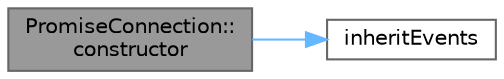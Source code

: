 digraph "PromiseConnection::constructor"
{
 // INTERACTIVE_SVG=YES
 // LATEX_PDF_SIZE
  bgcolor="transparent";
  edge [fontname=Helvetica,fontsize=10,labelfontname=Helvetica,labelfontsize=10];
  node [fontname=Helvetica,fontsize=10,shape=box,height=0.2,width=0.4];
  rankdir="LR";
  Node1 [id="Node000001",label="PromiseConnection::\lconstructor",height=0.2,width=0.4,color="gray40", fillcolor="grey60", style="filled", fontcolor="black",tooltip=" "];
  Node1 -> Node2 [id="edge2_Node000001_Node000002",color="steelblue1",style="solid",tooltip=" "];
  Node2 [id="Node000002",label="inheritEvents",height=0.2,width=0.4,color="grey40", fillcolor="white", style="filled",URL="$d1/d98/a00407_a2d870c35957328629b63deaa2f647e5c.html#a2d870c35957328629b63deaa2f647e5c",tooltip=" "];
}
